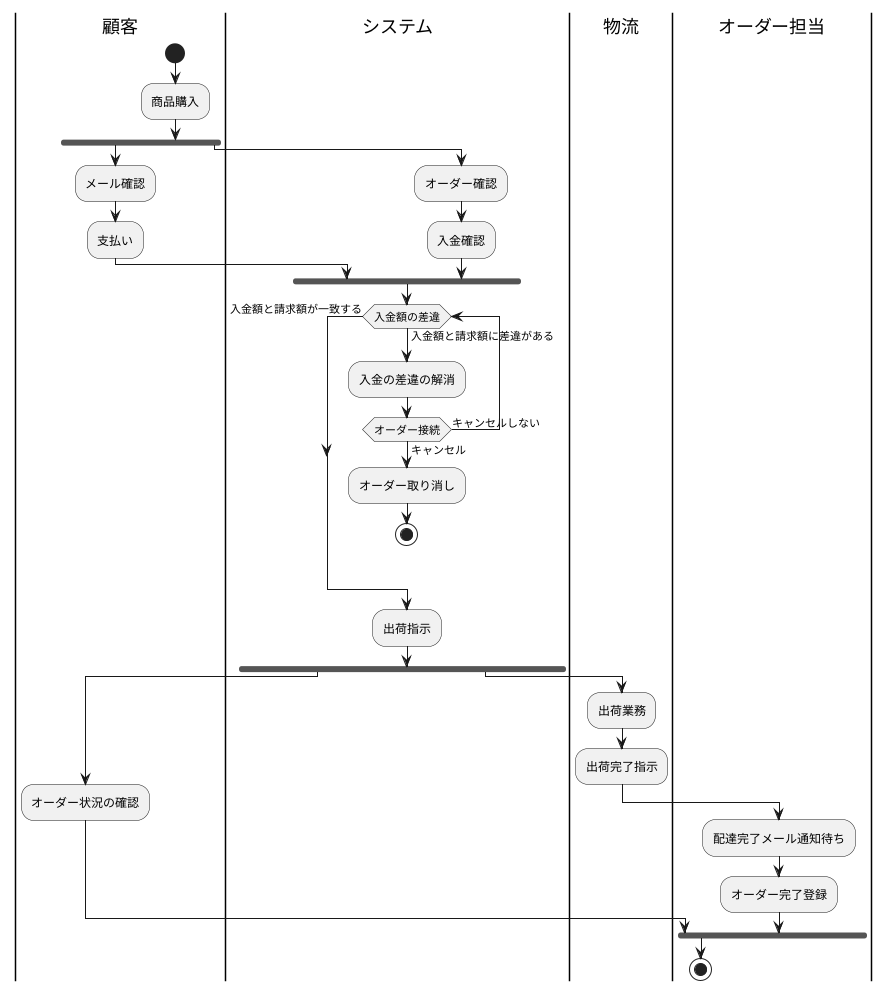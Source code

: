 @startuml

skinparam{
  defaultFontName GenShinGothic-P CJK JP Regular
}

|顧客|
start
:商品購入;
fork
  :メール確認;
  :支払い;
|システム|
fork again
  :オーダー確認;
  :入金確認;
endfork
while (入金額の差違) is (入金額と請求額に差違がある)
  :入金の差違の解消;
  if (オーダー接続) then (キャンセル)
    :オーダー取り消し;
    stop
  else (キャンセルしない)
  endif
endwhile (入金額と請求額が一致する)
:出荷指示;
fork
|顧客|
:オーダー状況の確認;
fork again
  |物流|
  :出荷業務;
  :出荷完了指示;
  |オーダー担当|
  :配達完了メール通知待ち;
  :オーダー完了登録;
endfork
stop

@enduml